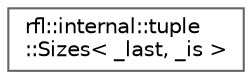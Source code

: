 digraph "类继承关系图"
{
 // LATEX_PDF_SIZE
  bgcolor="transparent";
  edge [fontname=Helvetica,fontsize=10,labelfontname=Helvetica,labelfontsize=10];
  node [fontname=Helvetica,fontsize=10,shape=box,height=0.2,width=0.4];
  rankdir="LR";
  Node0 [id="Node000000",label="rfl::internal::tuple\l::Sizes\< _last, _is \>",height=0.2,width=0.4,color="grey40", fillcolor="white", style="filled",URL="$structrfl_1_1internal_1_1tuple_1_1_sizes.html",tooltip=" "];
}
